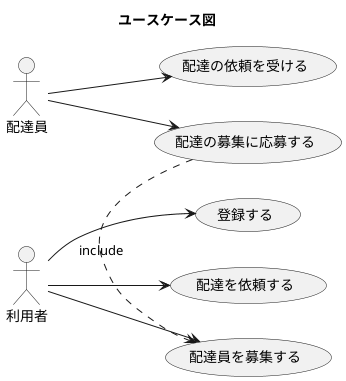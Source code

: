 @startuml
title ユースケース図
left to right direction
(登録する)
(配達を依頼する)
:利用者:-->(登録する)
:利用者:-->(配達員を募集する)
:利用者:-->(配達を依頼する)
:配達員:-->(配達の依頼を受ける)
:配達員:-->(配達の募集に応募する)
(配達の募集に応募する).>(配達員を募集する):include
@enduml